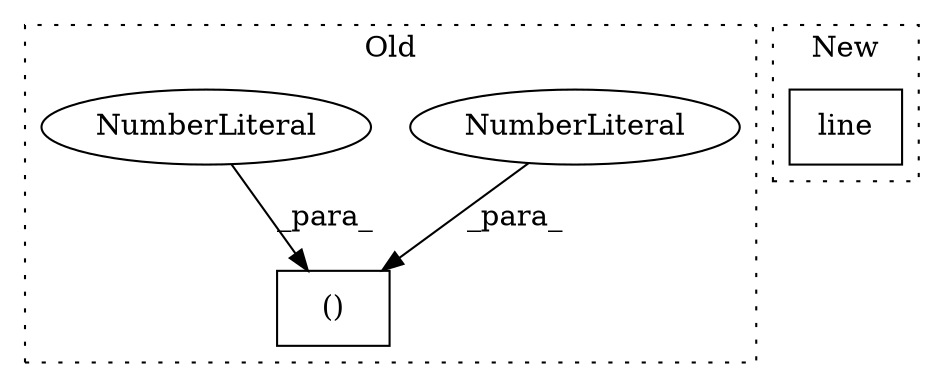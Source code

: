digraph G {
subgraph cluster0 {
1 [label="()" a="106" s="2766" l="19" shape="box"];
3 [label="NumberLiteral" a="34" s="2766" l="3" shape="ellipse"];
4 [label="NumberLiteral" a="34" s="2782" l="3" shape="ellipse"];
label = "Old";
style="dotted";
}
subgraph cluster1 {
2 [label="line" a="32" s="2717,2767" l="5,1" shape="box"];
label = "New";
style="dotted";
}
3 -> 1 [label="_para_"];
4 -> 1 [label="_para_"];
}